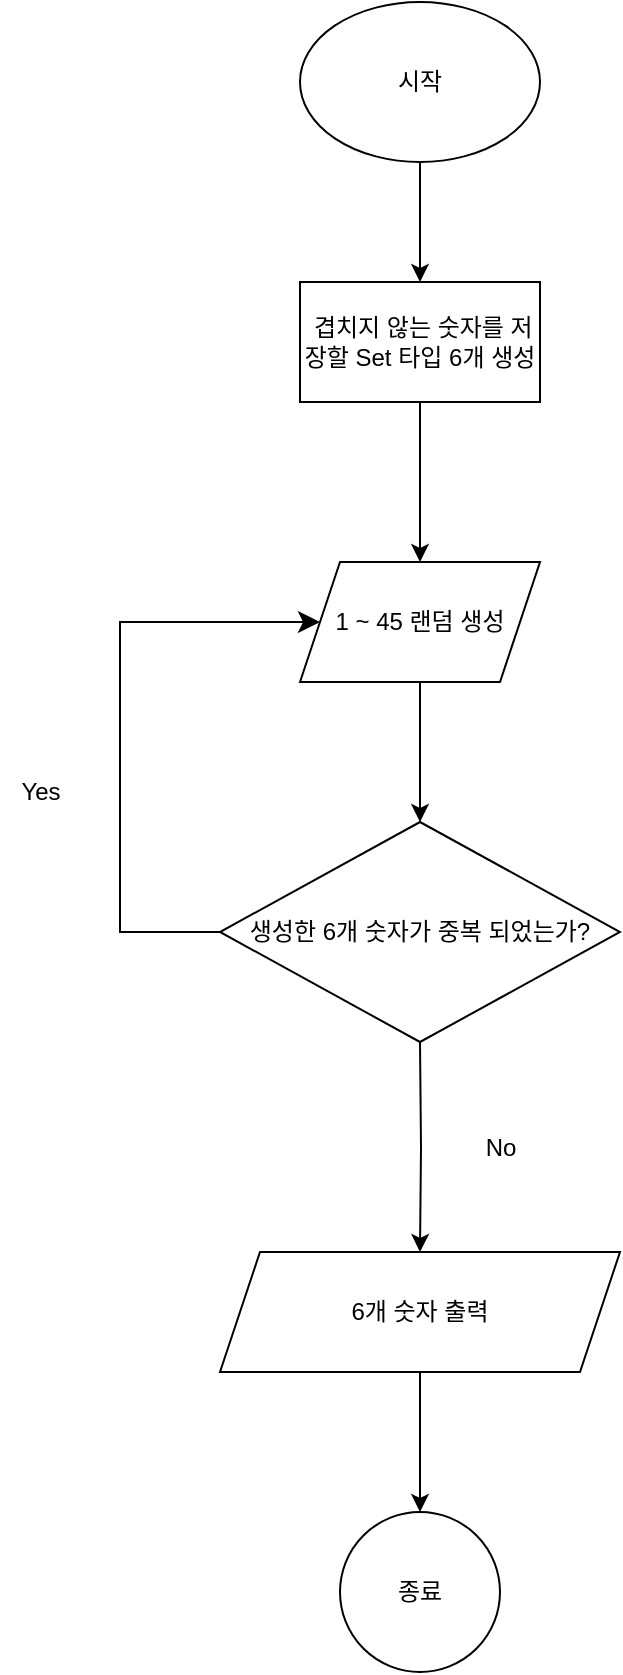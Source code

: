<mxfile version="22.0.3" type="device">
  <diagram id="C5RBs43oDa-KdzZeNtuy" name="Page-1">
    <mxGraphModel dx="1570" dy="1032" grid="1" gridSize="10" guides="1" tooltips="1" connect="1" arrows="1" fold="1" page="1" pageScale="1" pageWidth="827" pageHeight="1169" math="0" shadow="0">
      <root>
        <mxCell id="WIyWlLk6GJQsqaUBKTNV-0" />
        <mxCell id="WIyWlLk6GJQsqaUBKTNV-1" parent="WIyWlLk6GJQsqaUBKTNV-0" />
        <mxCell id="mAruOwkAjFNtPusrTApH-2" value="" style="edgeStyle=orthogonalEdgeStyle;rounded=0;orthogonalLoop=1;jettySize=auto;html=1;" parent="WIyWlLk6GJQsqaUBKTNV-1" source="mAruOwkAjFNtPusrTApH-1" edge="1">
          <mxGeometry relative="1" as="geometry">
            <mxPoint x="220" y="170" as="targetPoint" />
          </mxGeometry>
        </mxCell>
        <mxCell id="mAruOwkAjFNtPusrTApH-1" value="시작" style="ellipse;whiteSpace=wrap;html=1;" parent="WIyWlLk6GJQsqaUBKTNV-1" vertex="1">
          <mxGeometry x="160" y="30" width="120" height="80" as="geometry" />
        </mxCell>
        <mxCell id="mAruOwkAjFNtPusrTApH-5" value="" style="edgeStyle=orthogonalEdgeStyle;rounded=0;orthogonalLoop=1;jettySize=auto;html=1;" parent="WIyWlLk6GJQsqaUBKTNV-1" source="mAruOwkAjFNtPusrTApH-3" edge="1">
          <mxGeometry relative="1" as="geometry">
            <mxPoint x="220" y="310" as="targetPoint" />
          </mxGeometry>
        </mxCell>
        <mxCell id="mAruOwkAjFNtPusrTApH-3" value="&amp;nbsp;겹치지 않는 숫자를 저장할 Set 타입 6개 생성" style="rounded=0;whiteSpace=wrap;html=1;" parent="WIyWlLk6GJQsqaUBKTNV-1" vertex="1">
          <mxGeometry x="160" y="170" width="120" height="60" as="geometry" />
        </mxCell>
        <mxCell id="mAruOwkAjFNtPusrTApH-8" value="" style="edgeStyle=orthogonalEdgeStyle;rounded=0;orthogonalLoop=1;jettySize=auto;html=1;" parent="WIyWlLk6GJQsqaUBKTNV-1" source="mAruOwkAjFNtPusrTApH-6" target="mAruOwkAjFNtPusrTApH-7" edge="1">
          <mxGeometry relative="1" as="geometry" />
        </mxCell>
        <mxCell id="mAruOwkAjFNtPusrTApH-6" value="1 ~ 45 랜덤 생성" style="shape=parallelogram;perimeter=parallelogramPerimeter;whiteSpace=wrap;html=1;fixedSize=1;" parent="WIyWlLk6GJQsqaUBKTNV-1" vertex="1">
          <mxGeometry x="160" y="310" width="120" height="60" as="geometry" />
        </mxCell>
        <mxCell id="mAruOwkAjFNtPusrTApH-7" value="생성한 6개 숫자가 중복 되었는가?" style="rhombus;whiteSpace=wrap;html=1;" parent="WIyWlLk6GJQsqaUBKTNV-1" vertex="1">
          <mxGeometry x="120" y="440" width="200" height="110" as="geometry" />
        </mxCell>
        <mxCell id="mAruOwkAjFNtPusrTApH-21" value="" style="edgeStyle=orthogonalEdgeStyle;rounded=0;orthogonalLoop=1;jettySize=auto;html=1;" parent="WIyWlLk6GJQsqaUBKTNV-1" target="mAruOwkAjFNtPusrTApH-20" edge="1">
          <mxGeometry relative="1" as="geometry">
            <mxPoint x="220" y="550" as="sourcePoint" />
          </mxGeometry>
        </mxCell>
        <mxCell id="mAruOwkAjFNtPusrTApH-18" value="" style="edgeStyle=elbowEdgeStyle;elbow=horizontal;endArrow=classic;html=1;curved=0;rounded=0;endSize=8;startSize=8;exitX=0;exitY=0.5;exitDx=0;exitDy=0;" parent="WIyWlLk6GJQsqaUBKTNV-1" source="mAruOwkAjFNtPusrTApH-7" edge="1">
          <mxGeometry width="50" height="50" relative="1" as="geometry">
            <mxPoint x="120" y="390" as="sourcePoint" />
            <mxPoint x="170" y="340" as="targetPoint" />
            <Array as="points">
              <mxPoint x="70" y="430" />
            </Array>
          </mxGeometry>
        </mxCell>
        <mxCell id="mAruOwkAjFNtPusrTApH-19" value="Yes" style="text;html=1;align=center;verticalAlign=middle;resizable=0;points=[];autosize=1;strokeColor=none;fillColor=none;" parent="WIyWlLk6GJQsqaUBKTNV-1" vertex="1">
          <mxGeometry x="10" y="410" width="40" height="30" as="geometry" />
        </mxCell>
        <mxCell id="mAruOwkAjFNtPusrTApH-23" value="" style="edgeStyle=orthogonalEdgeStyle;rounded=0;orthogonalLoop=1;jettySize=auto;html=1;" parent="WIyWlLk6GJQsqaUBKTNV-1" source="mAruOwkAjFNtPusrTApH-20" target="mAruOwkAjFNtPusrTApH-22" edge="1">
          <mxGeometry relative="1" as="geometry" />
        </mxCell>
        <mxCell id="mAruOwkAjFNtPusrTApH-20" value="6개 숫자 출력" style="shape=parallelogram;perimeter=parallelogramPerimeter;whiteSpace=wrap;html=1;fixedSize=1;" parent="WIyWlLk6GJQsqaUBKTNV-1" vertex="1">
          <mxGeometry x="120" y="655" width="200" height="60" as="geometry" />
        </mxCell>
        <mxCell id="mAruOwkAjFNtPusrTApH-22" value="종료" style="ellipse;whiteSpace=wrap;html=1;" parent="WIyWlLk6GJQsqaUBKTNV-1" vertex="1">
          <mxGeometry x="180" y="785" width="80" height="80" as="geometry" />
        </mxCell>
        <mxCell id="mAruOwkAjFNtPusrTApH-25" value="No" style="text;html=1;align=center;verticalAlign=middle;resizable=0;points=[];autosize=1;strokeColor=none;fillColor=none;" parent="WIyWlLk6GJQsqaUBKTNV-1" vertex="1">
          <mxGeometry x="240" y="588" width="40" height="30" as="geometry" />
        </mxCell>
      </root>
    </mxGraphModel>
  </diagram>
</mxfile>

